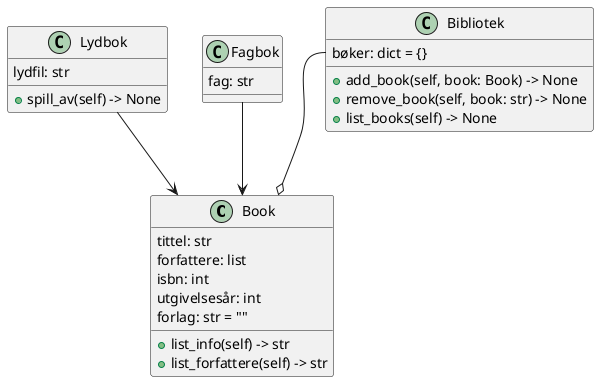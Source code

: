 @startuml
class Book {
  tittel: str
  forfattere: list
  isbn: int
  utgivelsesår: int
  forlag: str = ""
  + list_info(self) -> str
  + list_forfattere(self) -> str
}

class Lydbok {
  lydfil: str
  + spill_av(self) -> None
}

class Fagbok {
  fag: str
}

Lydbok --> Book
Fagbok --> Book

class Bibliotek {
  bøker: dict = {}
  + add_book(self, book: Book) -> None
  + remove_book(self, book: str) -> None
  + list_books(self) -> None
}

Bibliotek::bøker --o Book
@enduml
